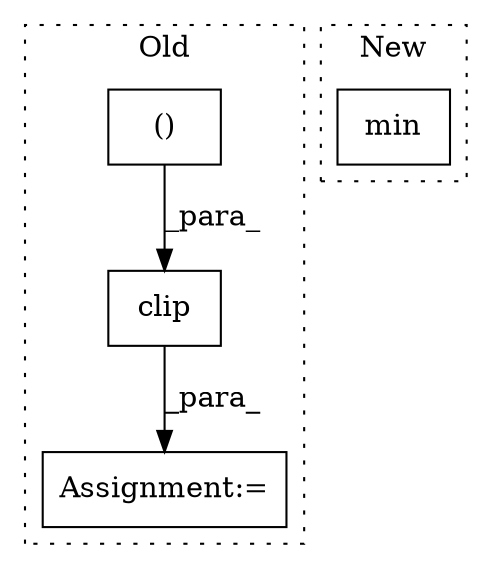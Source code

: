 digraph G {
subgraph cluster0 {
1 [label="clip" a="32" s="3359,3414" l="5,2" shape="box"];
3 [label="Assignment:=" a="7" s="3352" l="1" shape="box"];
4 [label="()" a="106" s="3375" l="17" shape="box"];
label = "Old";
style="dotted";
}
subgraph cluster1 {
2 [label="min" a="32" s="3577" l="5" shape="box"];
label = "New";
style="dotted";
}
1 -> 3 [label="_para_"];
4 -> 1 [label="_para_"];
}